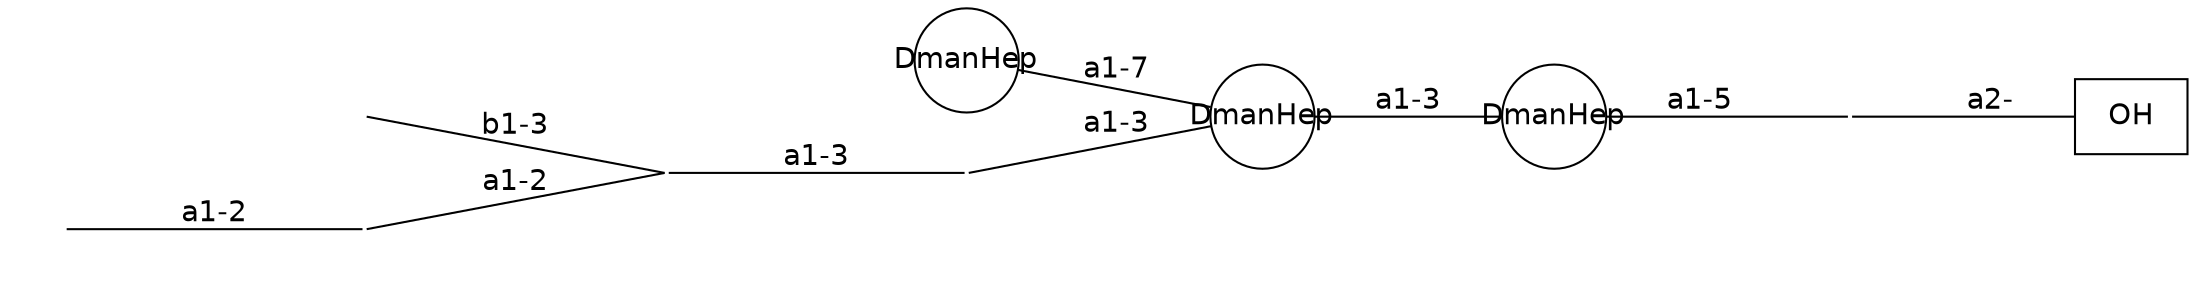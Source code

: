 graph G {graph [splines=false dpi=72 outputorder="edgesfirst"];
node [shape="none" fontname=DejaVuSans labelfontsize=12 label="none" size=50 fixedsize="true" scale="true"];
edge [labelfontsize=12 fontname=DejaVuSans labeldistance=1.2 labelangle=320.0];
rankdir=LR nodesep="0.05" ranksep="0.8";
0 [shape=box label="OH"]
1 [label="" height="0.7" image="includes/MolecularMetadata/Sugars/SNFG_Symbol_Images/DKDO.svg"];
2 [shape=circle height="0.7" label="DmanHep"];
3 [shape=circle height="0.7" label="DmanHep"];
4 [shape=circle height="0.7" label="DmanHep"];
5 [label="" height="0.7" image="includes/MolecularMetadata/Sugars/SNFG_Symbol_Images/DGlc.svg"];
6 [label="" height="0.7" image="includes/MolecularMetadata/Sugars/SNFG_Symbol_Images/DGlc.svg"];
7 [label="" height="0.7" image="includes/MolecularMetadata/Sugars/SNFG_Symbol_Images/DGlc.svg"];
8 [label="" height="0.7" image="includes/MolecularMetadata/Sugars/SNFG_Symbol_Images/DGal.svg"];
9 [label="" height="0.7" image="includes/MolecularMetadata/Sugars/SNFG_Symbol_Images/DGal.svg"];
1--0 [label="a2-" headclip=true tailclip=false];
2--1 [label="a1-5" headclip=false tailclip=true];
3--2 [label="a1-3" headclip=true tailclip=true];
4--3 [label="a1-7" headclip=true tailclip=true];
5--3 [label="a1-3" headclip=true tailclip=false];
6--5 [label="a1-3" headclip=false tailclip=false];
7--6 [label="b1-3" headclip=false tailclip=false];
8--6 [label="a1-2" headclip=false tailclip=false];
9--8 [label="a1-2" headclip=false tailclip=false];
}
